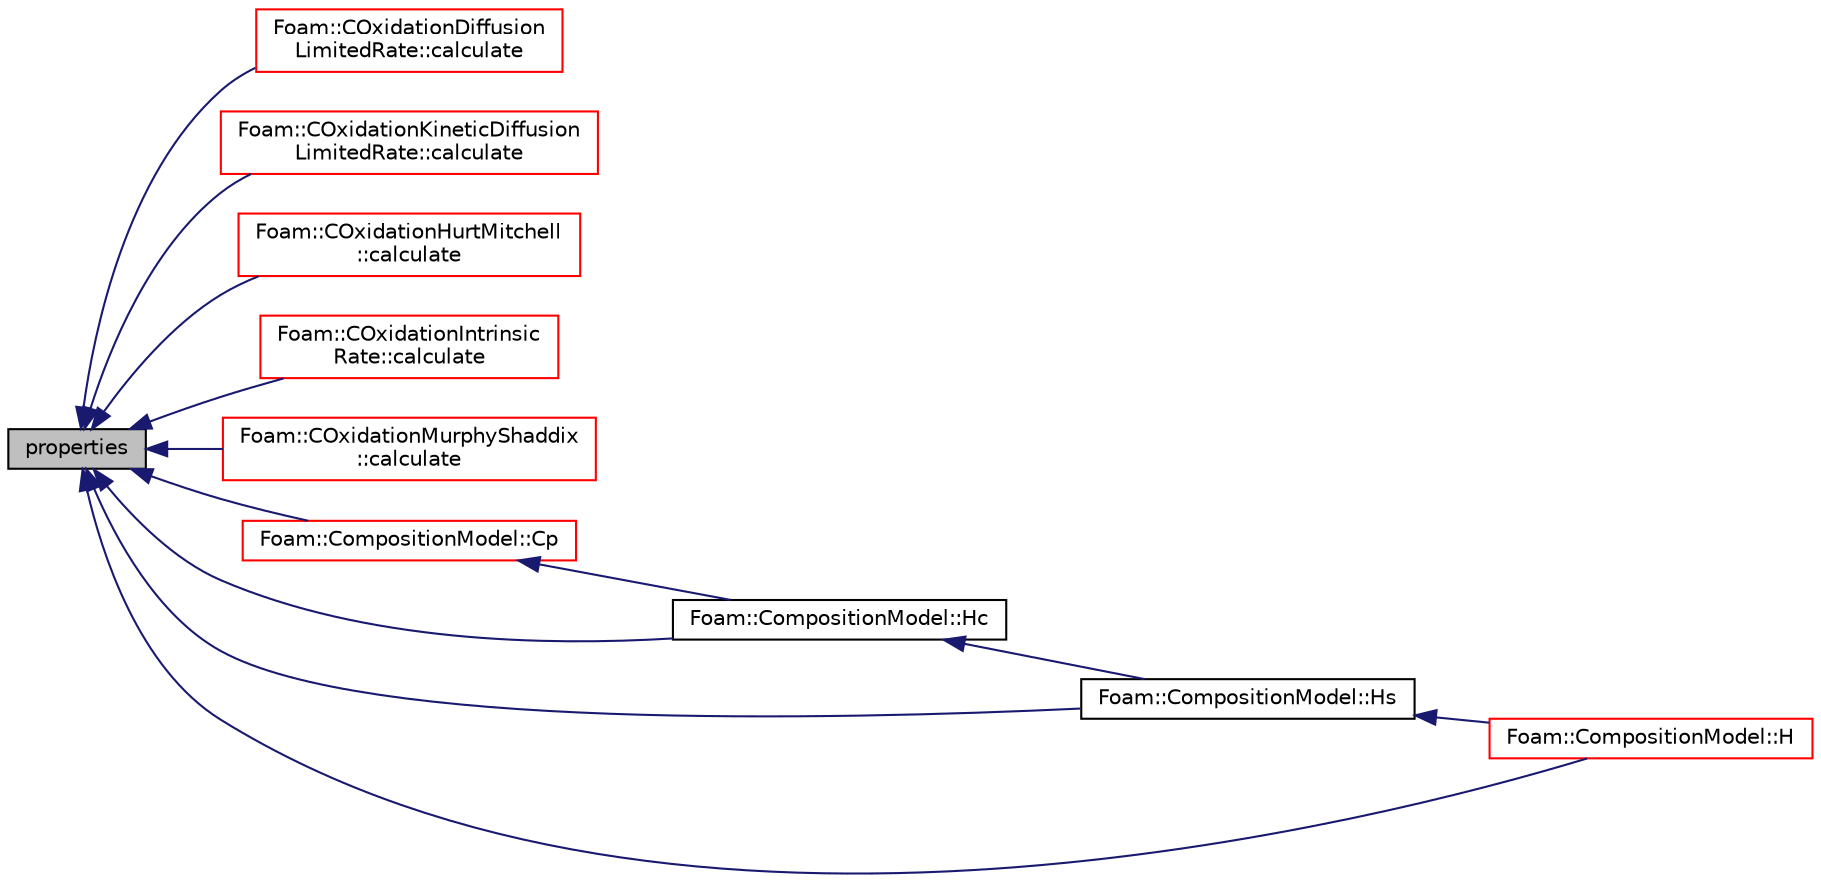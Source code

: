digraph "properties"
{
  bgcolor="transparent";
  edge [fontname="Helvetica",fontsize="10",labelfontname="Helvetica",labelfontsize="10"];
  node [fontname="Helvetica",fontsize="10",shape=record];
  rankdir="LR";
  Node1 [label="properties",height=0.2,width=0.4,color="black", fillcolor="grey75", style="filled", fontcolor="black"];
  Node1 -> Node2 [dir="back",color="midnightblue",fontsize="10",style="solid",fontname="Helvetica"];
  Node2 [label="Foam::COxidationDiffusion\lLimitedRate::calculate",height=0.2,width=0.4,color="red",URL="$a00425.html#ab60820d725d0b8fccafa5d674f0c4ce1",tooltip="Update surface reactions. "];
  Node1 -> Node3 [dir="back",color="midnightblue",fontsize="10",style="solid",fontname="Helvetica"];
  Node3 [label="Foam::COxidationKineticDiffusion\lLimitedRate::calculate",height=0.2,width=0.4,color="red",URL="$a00428.html#ab60820d725d0b8fccafa5d674f0c4ce1",tooltip="Update surface reactions. "];
  Node1 -> Node4 [dir="back",color="midnightblue",fontsize="10",style="solid",fontname="Helvetica"];
  Node4 [label="Foam::COxidationHurtMitchell\l::calculate",height=0.2,width=0.4,color="red",URL="$a00426.html#ab60820d725d0b8fccafa5d674f0c4ce1",tooltip="Update surface reactions. "];
  Node1 -> Node5 [dir="back",color="midnightblue",fontsize="10",style="solid",fontname="Helvetica"];
  Node5 [label="Foam::COxidationIntrinsic\lRate::calculate",height=0.2,width=0.4,color="red",URL="$a00427.html#ab60820d725d0b8fccafa5d674f0c4ce1",tooltip="Update surface reactions. "];
  Node1 -> Node6 [dir="back",color="midnightblue",fontsize="10",style="solid",fontname="Helvetica"];
  Node6 [label="Foam::COxidationMurphyShaddix\l::calculate",height=0.2,width=0.4,color="red",URL="$a00429.html#ab60820d725d0b8fccafa5d674f0c4ce1",tooltip="Update surface reactions. "];
  Node1 -> Node7 [dir="back",color="midnightblue",fontsize="10",style="solid",fontname="Helvetica"];
  Node7 [label="Foam::CompositionModel::Cp",height=0.2,width=0.4,color="red",URL="$a00335.html#a3063f4507c05978b5d0b2ac54b5438b1",tooltip="Return specific heat caoacity for the phase phaseI. "];
  Node7 -> Node8 [dir="back",color="midnightblue",fontsize="10",style="solid",fontname="Helvetica"];
  Node8 [label="Foam::CompositionModel::Hc",height=0.2,width=0.4,color="black",URL="$a00335.html#a7939e2549fcd9dfac390608313d89688",tooltip="Return chemical enthalpy for the phase phaseI. "];
  Node8 -> Node9 [dir="back",color="midnightblue",fontsize="10",style="solid",fontname="Helvetica"];
  Node9 [label="Foam::CompositionModel::Hs",height=0.2,width=0.4,color="black",URL="$a00335.html#a236b3c220fd5d0c2e3f2827e8fc9bc58",tooltip="Return sensible enthalpy for the phase phaseI. "];
  Node9 -> Node10 [dir="back",color="midnightblue",fontsize="10",style="solid",fontname="Helvetica"];
  Node10 [label="Foam::CompositionModel::H",height=0.2,width=0.4,color="red",URL="$a00335.html#a338a3d5a8c759d9c5263d7c2fa4053c7",tooltip="Return total enthalpy for the phase phaseI. "];
  Node1 -> Node10 [dir="back",color="midnightblue",fontsize="10",style="solid",fontname="Helvetica"];
  Node1 -> Node8 [dir="back",color="midnightblue",fontsize="10",style="solid",fontname="Helvetica"];
  Node1 -> Node9 [dir="back",color="midnightblue",fontsize="10",style="solid",fontname="Helvetica"];
}
